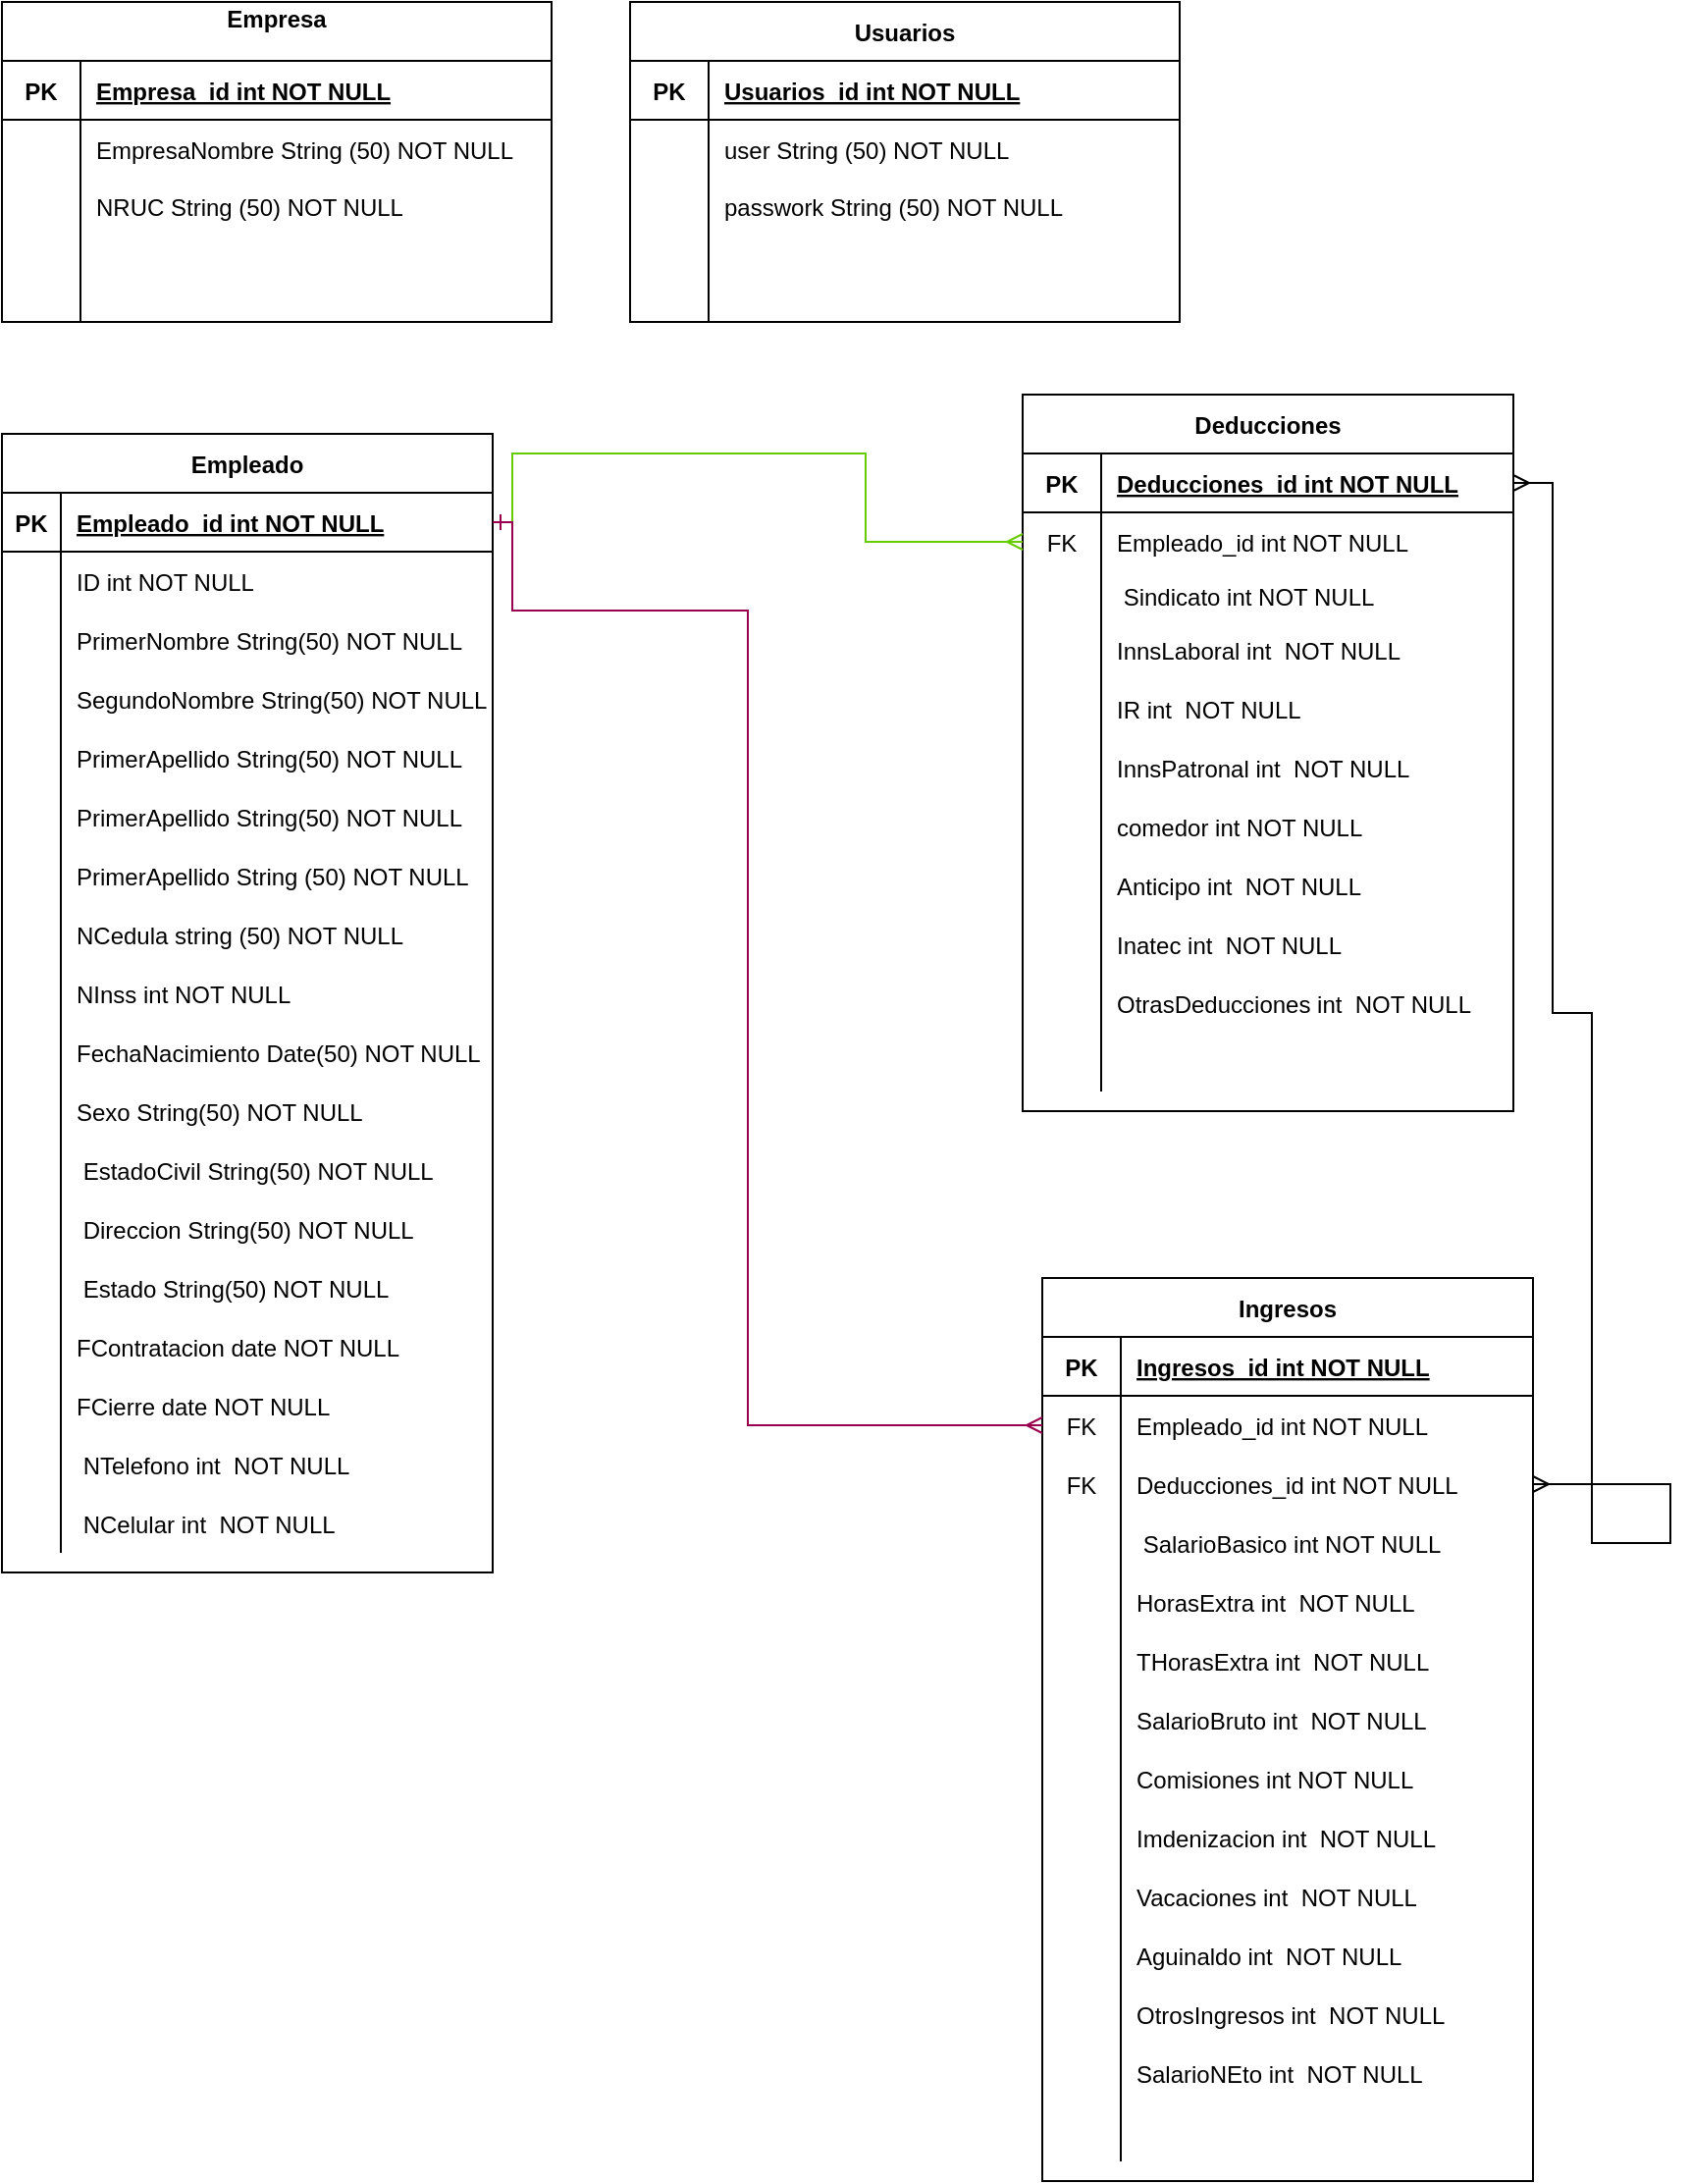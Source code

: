 <mxfile version="24.4.4" type="github">
  <diagram id="R2lEEEUBdFMjLlhIrx00" name="Page-1">
    <mxGraphModel dx="1393" dy="1855" grid="1" gridSize="10" guides="1" tooltips="1" connect="1" arrows="1" fold="1" page="1" pageScale="1" pageWidth="850" pageHeight="1100" math="0" shadow="0" extFonts="Permanent Marker^https://fonts.googleapis.com/css?family=Permanent+Marker">
      <root>
        <mxCell id="0" />
        <mxCell id="1" parent="0" />
        <mxCell id="C-vyLk0tnHw3VtMMgP7b-23" value="Empleado" style="shape=table;startSize=30;container=1;collapsible=1;childLayout=tableLayout;fixedRows=1;rowLines=0;fontStyle=1;align=center;resizeLast=1;" parent="1" vertex="1">
          <mxGeometry x="120" y="120" width="250" height="580" as="geometry" />
        </mxCell>
        <mxCell id="C-vyLk0tnHw3VtMMgP7b-24" value="" style="shape=partialRectangle;collapsible=0;dropTarget=0;pointerEvents=0;fillColor=none;points=[[0,0.5],[1,0.5]];portConstraint=eastwest;top=0;left=0;right=0;bottom=1;" parent="C-vyLk0tnHw3VtMMgP7b-23" vertex="1">
          <mxGeometry y="30" width="250" height="30" as="geometry" />
        </mxCell>
        <mxCell id="C-vyLk0tnHw3VtMMgP7b-25" value="PK" style="shape=partialRectangle;overflow=hidden;connectable=0;fillColor=none;top=0;left=0;bottom=0;right=0;fontStyle=1;" parent="C-vyLk0tnHw3VtMMgP7b-24" vertex="1">
          <mxGeometry width="30" height="30" as="geometry">
            <mxRectangle width="30" height="30" as="alternateBounds" />
          </mxGeometry>
        </mxCell>
        <mxCell id="C-vyLk0tnHw3VtMMgP7b-26" value="Empleado_id int NOT NULL " style="shape=partialRectangle;overflow=hidden;connectable=0;fillColor=none;top=0;left=0;bottom=0;right=0;align=left;spacingLeft=6;fontStyle=5;" parent="C-vyLk0tnHw3VtMMgP7b-24" vertex="1">
          <mxGeometry x="30" width="220" height="30" as="geometry">
            <mxRectangle width="220" height="30" as="alternateBounds" />
          </mxGeometry>
        </mxCell>
        <mxCell id="C-vyLk0tnHw3VtMMgP7b-27" value="" style="shape=partialRectangle;collapsible=0;dropTarget=0;pointerEvents=0;fillColor=none;points=[[0,0.5],[1,0.5]];portConstraint=eastwest;top=0;left=0;right=0;bottom=0;" parent="C-vyLk0tnHw3VtMMgP7b-23" vertex="1">
          <mxGeometry y="60" width="250" height="30" as="geometry" />
        </mxCell>
        <mxCell id="C-vyLk0tnHw3VtMMgP7b-28" value="" style="shape=partialRectangle;overflow=hidden;connectable=0;fillColor=none;top=0;left=0;bottom=0;right=0;" parent="C-vyLk0tnHw3VtMMgP7b-27" vertex="1">
          <mxGeometry width="30" height="30" as="geometry">
            <mxRectangle width="30" height="30" as="alternateBounds" />
          </mxGeometry>
        </mxCell>
        <mxCell id="C-vyLk0tnHw3VtMMgP7b-29" value="ID int NOT NULL" style="shape=partialRectangle;overflow=hidden;connectable=0;fillColor=none;top=0;left=0;bottom=0;right=0;align=left;spacingLeft=6;" parent="C-vyLk0tnHw3VtMMgP7b-27" vertex="1">
          <mxGeometry x="30" width="220" height="30" as="geometry">
            <mxRectangle width="220" height="30" as="alternateBounds" />
          </mxGeometry>
        </mxCell>
        <mxCell id="A4E2rwv6ZbQK4iiTq-O3-273" value="" style="shape=partialRectangle;collapsible=0;dropTarget=0;pointerEvents=0;fillColor=none;points=[[0,0.5],[1,0.5]];portConstraint=eastwest;top=0;left=0;right=0;bottom=0;" parent="C-vyLk0tnHw3VtMMgP7b-23" vertex="1">
          <mxGeometry y="90" width="250" height="30" as="geometry" />
        </mxCell>
        <mxCell id="A4E2rwv6ZbQK4iiTq-O3-274" value="" style="shape=partialRectangle;overflow=hidden;connectable=0;fillColor=none;top=0;left=0;bottom=0;right=0;" parent="A4E2rwv6ZbQK4iiTq-O3-273" vertex="1">
          <mxGeometry width="30" height="30" as="geometry">
            <mxRectangle width="30" height="30" as="alternateBounds" />
          </mxGeometry>
        </mxCell>
        <mxCell id="A4E2rwv6ZbQK4iiTq-O3-275" value="PrimerNombre String(50) NOT NULL" style="shape=partialRectangle;overflow=hidden;connectable=0;fillColor=none;top=0;left=0;bottom=0;right=0;align=left;spacingLeft=6;" parent="A4E2rwv6ZbQK4iiTq-O3-273" vertex="1">
          <mxGeometry x="30" width="220" height="30" as="geometry">
            <mxRectangle width="220" height="30" as="alternateBounds" />
          </mxGeometry>
        </mxCell>
        <mxCell id="A4E2rwv6ZbQK4iiTq-O3-8" value="" style="shape=partialRectangle;collapsible=0;dropTarget=0;pointerEvents=0;fillColor=none;points=[[0,0.5],[1,0.5]];portConstraint=eastwest;top=0;left=0;right=0;bottom=0;" parent="C-vyLk0tnHw3VtMMgP7b-23" vertex="1">
          <mxGeometry y="120" width="250" height="30" as="geometry" />
        </mxCell>
        <mxCell id="A4E2rwv6ZbQK4iiTq-O3-9" value="" style="shape=partialRectangle;overflow=hidden;connectable=0;fillColor=none;top=0;left=0;bottom=0;right=0;" parent="A4E2rwv6ZbQK4iiTq-O3-8" vertex="1">
          <mxGeometry width="30" height="30" as="geometry">
            <mxRectangle width="30" height="30" as="alternateBounds" />
          </mxGeometry>
        </mxCell>
        <mxCell id="A4E2rwv6ZbQK4iiTq-O3-10" value="SegundoNombre String(50) NOT NULL" style="shape=partialRectangle;overflow=hidden;connectable=0;fillColor=none;top=0;left=0;bottom=0;right=0;align=left;spacingLeft=6;" parent="A4E2rwv6ZbQK4iiTq-O3-8" vertex="1">
          <mxGeometry x="30" width="220" height="30" as="geometry">
            <mxRectangle width="220" height="30" as="alternateBounds" />
          </mxGeometry>
        </mxCell>
        <mxCell id="A4E2rwv6ZbQK4iiTq-O3-11" value="" style="shape=partialRectangle;collapsible=0;dropTarget=0;pointerEvents=0;fillColor=none;points=[[0,0.5],[1,0.5]];portConstraint=eastwest;top=0;left=0;right=0;bottom=0;" parent="C-vyLk0tnHw3VtMMgP7b-23" vertex="1">
          <mxGeometry y="150" width="250" height="30" as="geometry" />
        </mxCell>
        <mxCell id="A4E2rwv6ZbQK4iiTq-O3-12" value="" style="shape=partialRectangle;overflow=hidden;connectable=0;fillColor=none;top=0;left=0;bottom=0;right=0;" parent="A4E2rwv6ZbQK4iiTq-O3-11" vertex="1">
          <mxGeometry width="30" height="30" as="geometry">
            <mxRectangle width="30" height="30" as="alternateBounds" />
          </mxGeometry>
        </mxCell>
        <mxCell id="A4E2rwv6ZbQK4iiTq-O3-13" value="PrimerApellido String(50) NOT NULL" style="shape=partialRectangle;overflow=hidden;connectable=0;fillColor=none;top=0;left=0;bottom=0;right=0;align=left;spacingLeft=6;" parent="A4E2rwv6ZbQK4iiTq-O3-11" vertex="1">
          <mxGeometry x="30" width="220" height="30" as="geometry">
            <mxRectangle width="220" height="30" as="alternateBounds" />
          </mxGeometry>
        </mxCell>
        <mxCell id="A4E2rwv6ZbQK4iiTq-O3-27" value="" style="shape=partialRectangle;collapsible=0;dropTarget=0;pointerEvents=0;fillColor=none;points=[[0,0.5],[1,0.5]];portConstraint=eastwest;top=0;left=0;right=0;bottom=0;" parent="C-vyLk0tnHw3VtMMgP7b-23" vertex="1">
          <mxGeometry y="180" width="250" height="30" as="geometry" />
        </mxCell>
        <mxCell id="A4E2rwv6ZbQK4iiTq-O3-28" value="" style="shape=partialRectangle;overflow=hidden;connectable=0;fillColor=none;top=0;left=0;bottom=0;right=0;" parent="A4E2rwv6ZbQK4iiTq-O3-27" vertex="1">
          <mxGeometry width="30" height="30" as="geometry">
            <mxRectangle width="30" height="30" as="alternateBounds" />
          </mxGeometry>
        </mxCell>
        <mxCell id="A4E2rwv6ZbQK4iiTq-O3-29" value="PrimerApellido String(50) NOT NULL" style="shape=partialRectangle;overflow=hidden;connectable=0;fillColor=none;top=0;left=0;bottom=0;right=0;align=left;spacingLeft=6;" parent="A4E2rwv6ZbQK4iiTq-O3-27" vertex="1">
          <mxGeometry x="30" width="220" height="30" as="geometry">
            <mxRectangle width="220" height="30" as="alternateBounds" />
          </mxGeometry>
        </mxCell>
        <mxCell id="A4E2rwv6ZbQK4iiTq-O3-30" value="" style="shape=partialRectangle;collapsible=0;dropTarget=0;pointerEvents=0;fillColor=none;points=[[0,0.5],[1,0.5]];portConstraint=eastwest;top=0;left=0;right=0;bottom=0;" parent="C-vyLk0tnHw3VtMMgP7b-23" vertex="1">
          <mxGeometry y="210" width="250" height="30" as="geometry" />
        </mxCell>
        <mxCell id="A4E2rwv6ZbQK4iiTq-O3-31" value="" style="shape=partialRectangle;overflow=hidden;connectable=0;fillColor=none;top=0;left=0;bottom=0;right=0;" parent="A4E2rwv6ZbQK4iiTq-O3-30" vertex="1">
          <mxGeometry width="30" height="30" as="geometry">
            <mxRectangle width="30" height="30" as="alternateBounds" />
          </mxGeometry>
        </mxCell>
        <mxCell id="A4E2rwv6ZbQK4iiTq-O3-32" value="PrimerApellido String (50) NOT NULL" style="shape=partialRectangle;overflow=hidden;connectable=0;fillColor=none;top=0;left=0;bottom=0;right=0;align=left;spacingLeft=6;" parent="A4E2rwv6ZbQK4iiTq-O3-30" vertex="1">
          <mxGeometry x="30" width="220" height="30" as="geometry">
            <mxRectangle width="220" height="30" as="alternateBounds" />
          </mxGeometry>
        </mxCell>
        <mxCell id="A4E2rwv6ZbQK4iiTq-O3-33" value="" style="shape=partialRectangle;collapsible=0;dropTarget=0;pointerEvents=0;fillColor=none;points=[[0,0.5],[1,0.5]];portConstraint=eastwest;top=0;left=0;right=0;bottom=0;" parent="C-vyLk0tnHw3VtMMgP7b-23" vertex="1">
          <mxGeometry y="240" width="250" height="30" as="geometry" />
        </mxCell>
        <mxCell id="A4E2rwv6ZbQK4iiTq-O3-34" value="" style="shape=partialRectangle;overflow=hidden;connectable=0;fillColor=none;top=0;left=0;bottom=0;right=0;" parent="A4E2rwv6ZbQK4iiTq-O3-33" vertex="1">
          <mxGeometry width="30" height="30" as="geometry">
            <mxRectangle width="30" height="30" as="alternateBounds" />
          </mxGeometry>
        </mxCell>
        <mxCell id="A4E2rwv6ZbQK4iiTq-O3-35" value="NCedula string (50) NOT NULL" style="shape=partialRectangle;overflow=hidden;connectable=0;fillColor=none;top=0;left=0;bottom=0;right=0;align=left;spacingLeft=6;" parent="A4E2rwv6ZbQK4iiTq-O3-33" vertex="1">
          <mxGeometry x="30" width="220" height="30" as="geometry">
            <mxRectangle width="220" height="30" as="alternateBounds" />
          </mxGeometry>
        </mxCell>
        <mxCell id="C-vyLk0tnHw3VtMMgP7b-9" value="" style="shape=partialRectangle;collapsible=0;dropTarget=0;pointerEvents=0;fillColor=none;points=[[0,0.5],[1,0.5]];portConstraint=eastwest;top=0;left=0;right=0;bottom=0;" parent="C-vyLk0tnHw3VtMMgP7b-23" vertex="1">
          <mxGeometry y="270" width="250" height="30" as="geometry" />
        </mxCell>
        <mxCell id="C-vyLk0tnHw3VtMMgP7b-10" value="" style="shape=partialRectangle;overflow=hidden;connectable=0;fillColor=none;top=0;left=0;bottom=0;right=0;" parent="C-vyLk0tnHw3VtMMgP7b-9" vertex="1">
          <mxGeometry width="30" height="30" as="geometry">
            <mxRectangle width="30" height="30" as="alternateBounds" />
          </mxGeometry>
        </mxCell>
        <mxCell id="C-vyLk0tnHw3VtMMgP7b-11" value="NInss int NOT NULL" style="shape=partialRectangle;overflow=hidden;connectable=0;fillColor=none;top=0;left=0;bottom=0;right=0;align=left;spacingLeft=6;" parent="C-vyLk0tnHw3VtMMgP7b-9" vertex="1">
          <mxGeometry x="30" width="220" height="30" as="geometry">
            <mxRectangle width="220" height="30" as="alternateBounds" />
          </mxGeometry>
        </mxCell>
        <mxCell id="A4E2rwv6ZbQK4iiTq-O3-36" value="" style="shape=partialRectangle;collapsible=0;dropTarget=0;pointerEvents=0;fillColor=none;points=[[0,0.5],[1,0.5]];portConstraint=eastwest;top=0;left=0;right=0;bottom=0;" parent="C-vyLk0tnHw3VtMMgP7b-23" vertex="1">
          <mxGeometry y="300" width="250" height="30" as="geometry" />
        </mxCell>
        <mxCell id="A4E2rwv6ZbQK4iiTq-O3-37" value="" style="shape=partialRectangle;overflow=hidden;connectable=0;fillColor=none;top=0;left=0;bottom=0;right=0;" parent="A4E2rwv6ZbQK4iiTq-O3-36" vertex="1">
          <mxGeometry width="30" height="30" as="geometry">
            <mxRectangle width="30" height="30" as="alternateBounds" />
          </mxGeometry>
        </mxCell>
        <mxCell id="A4E2rwv6ZbQK4iiTq-O3-38" value="FechaNacimiento Date(50) NOT NULL" style="shape=partialRectangle;overflow=hidden;connectable=0;fillColor=none;top=0;left=0;bottom=0;right=0;align=left;spacingLeft=6;" parent="A4E2rwv6ZbQK4iiTq-O3-36" vertex="1">
          <mxGeometry x="30" width="220" height="30" as="geometry">
            <mxRectangle width="220" height="30" as="alternateBounds" />
          </mxGeometry>
        </mxCell>
        <mxCell id="A4E2rwv6ZbQK4iiTq-O3-39" value="" style="shape=partialRectangle;collapsible=0;dropTarget=0;pointerEvents=0;fillColor=none;points=[[0,0.5],[1,0.5]];portConstraint=eastwest;top=0;left=0;right=0;bottom=0;" parent="C-vyLk0tnHw3VtMMgP7b-23" vertex="1">
          <mxGeometry y="330" width="250" height="30" as="geometry" />
        </mxCell>
        <mxCell id="A4E2rwv6ZbQK4iiTq-O3-40" value="" style="shape=partialRectangle;overflow=hidden;connectable=0;fillColor=none;top=0;left=0;bottom=0;right=0;" parent="A4E2rwv6ZbQK4iiTq-O3-39" vertex="1">
          <mxGeometry width="30" height="30" as="geometry">
            <mxRectangle width="30" height="30" as="alternateBounds" />
          </mxGeometry>
        </mxCell>
        <mxCell id="A4E2rwv6ZbQK4iiTq-O3-41" value="Sexo String(50) NOT NULL" style="shape=partialRectangle;overflow=hidden;connectable=0;fillColor=none;top=0;left=0;bottom=0;right=0;align=left;spacingLeft=6;" parent="A4E2rwv6ZbQK4iiTq-O3-39" vertex="1">
          <mxGeometry x="30" width="220" height="30" as="geometry">
            <mxRectangle width="220" height="30" as="alternateBounds" />
          </mxGeometry>
        </mxCell>
        <mxCell id="A4E2rwv6ZbQK4iiTq-O3-42" value="" style="shape=partialRectangle;collapsible=0;dropTarget=0;pointerEvents=0;fillColor=none;points=[[0,0.5],[1,0.5]];portConstraint=eastwest;top=0;left=0;right=0;bottom=0;" parent="C-vyLk0tnHw3VtMMgP7b-23" vertex="1">
          <mxGeometry y="360" width="250" height="30" as="geometry" />
        </mxCell>
        <mxCell id="A4E2rwv6ZbQK4iiTq-O3-43" value="" style="shape=partialRectangle;overflow=hidden;connectable=0;fillColor=none;top=0;left=0;bottom=0;right=0;" parent="A4E2rwv6ZbQK4iiTq-O3-42" vertex="1">
          <mxGeometry width="30" height="30" as="geometry">
            <mxRectangle width="30" height="30" as="alternateBounds" />
          </mxGeometry>
        </mxCell>
        <mxCell id="A4E2rwv6ZbQK4iiTq-O3-44" value=" EstadoCivil String(50) NOT NULL" style="shape=partialRectangle;overflow=hidden;connectable=0;fillColor=none;top=0;left=0;bottom=0;right=0;align=left;spacingLeft=6;" parent="A4E2rwv6ZbQK4iiTq-O3-42" vertex="1">
          <mxGeometry x="30" width="220" height="30" as="geometry">
            <mxRectangle width="220" height="30" as="alternateBounds" />
          </mxGeometry>
        </mxCell>
        <mxCell id="A4E2rwv6ZbQK4iiTq-O3-45" value="" style="shape=partialRectangle;collapsible=0;dropTarget=0;pointerEvents=0;fillColor=none;points=[[0,0.5],[1,0.5]];portConstraint=eastwest;top=0;left=0;right=0;bottom=0;" parent="C-vyLk0tnHw3VtMMgP7b-23" vertex="1">
          <mxGeometry y="390" width="250" height="30" as="geometry" />
        </mxCell>
        <mxCell id="A4E2rwv6ZbQK4iiTq-O3-46" value="" style="shape=partialRectangle;overflow=hidden;connectable=0;fillColor=none;top=0;left=0;bottom=0;right=0;" parent="A4E2rwv6ZbQK4iiTq-O3-45" vertex="1">
          <mxGeometry width="30" height="30" as="geometry">
            <mxRectangle width="30" height="30" as="alternateBounds" />
          </mxGeometry>
        </mxCell>
        <mxCell id="A4E2rwv6ZbQK4iiTq-O3-47" value=" Direccion String(50) NOT NULL" style="shape=partialRectangle;overflow=hidden;connectable=0;fillColor=none;top=0;left=0;bottom=0;right=0;align=left;spacingLeft=6;" parent="A4E2rwv6ZbQK4iiTq-O3-45" vertex="1">
          <mxGeometry x="30" width="220" height="30" as="geometry">
            <mxRectangle width="220" height="30" as="alternateBounds" />
          </mxGeometry>
        </mxCell>
        <mxCell id="A4E2rwv6ZbQK4iiTq-O3-94" value="" style="shape=partialRectangle;collapsible=0;dropTarget=0;pointerEvents=0;fillColor=none;points=[[0,0.5],[1,0.5]];portConstraint=eastwest;top=0;left=0;right=0;bottom=0;" parent="C-vyLk0tnHw3VtMMgP7b-23" vertex="1">
          <mxGeometry y="420" width="250" height="30" as="geometry" />
        </mxCell>
        <mxCell id="A4E2rwv6ZbQK4iiTq-O3-95" value="" style="shape=partialRectangle;overflow=hidden;connectable=0;fillColor=none;top=0;left=0;bottom=0;right=0;" parent="A4E2rwv6ZbQK4iiTq-O3-94" vertex="1">
          <mxGeometry width="30" height="30" as="geometry">
            <mxRectangle width="30" height="30" as="alternateBounds" />
          </mxGeometry>
        </mxCell>
        <mxCell id="A4E2rwv6ZbQK4iiTq-O3-96" value=" Estado String(50) NOT NULL" style="shape=partialRectangle;overflow=hidden;connectable=0;fillColor=none;top=0;left=0;bottom=0;right=0;align=left;spacingLeft=6;" parent="A4E2rwv6ZbQK4iiTq-O3-94" vertex="1">
          <mxGeometry x="30" width="220" height="30" as="geometry">
            <mxRectangle width="220" height="30" as="alternateBounds" />
          </mxGeometry>
        </mxCell>
        <mxCell id="A4E2rwv6ZbQK4iiTq-O3-88" value="" style="shape=partialRectangle;collapsible=0;dropTarget=0;pointerEvents=0;fillColor=none;points=[[0,0.5],[1,0.5]];portConstraint=eastwest;top=0;left=0;right=0;bottom=0;" parent="C-vyLk0tnHw3VtMMgP7b-23" vertex="1">
          <mxGeometry y="450" width="250" height="30" as="geometry" />
        </mxCell>
        <mxCell id="A4E2rwv6ZbQK4iiTq-O3-89" value="" style="shape=partialRectangle;overflow=hidden;connectable=0;fillColor=none;top=0;left=0;bottom=0;right=0;" parent="A4E2rwv6ZbQK4iiTq-O3-88" vertex="1">
          <mxGeometry width="30" height="30" as="geometry">
            <mxRectangle width="30" height="30" as="alternateBounds" />
          </mxGeometry>
        </mxCell>
        <mxCell id="A4E2rwv6ZbQK4iiTq-O3-90" value="FContratacion date NOT NULL" style="shape=partialRectangle;overflow=hidden;connectable=0;fillColor=none;top=0;left=0;bottom=0;right=0;align=left;spacingLeft=6;" parent="A4E2rwv6ZbQK4iiTq-O3-88" vertex="1">
          <mxGeometry x="30" width="220" height="30" as="geometry">
            <mxRectangle width="220" height="30" as="alternateBounds" />
          </mxGeometry>
        </mxCell>
        <mxCell id="A4E2rwv6ZbQK4iiTq-O3-91" value="" style="shape=partialRectangle;collapsible=0;dropTarget=0;pointerEvents=0;fillColor=none;points=[[0,0.5],[1,0.5]];portConstraint=eastwest;top=0;left=0;right=0;bottom=0;" parent="C-vyLk0tnHw3VtMMgP7b-23" vertex="1">
          <mxGeometry y="480" width="250" height="30" as="geometry" />
        </mxCell>
        <mxCell id="A4E2rwv6ZbQK4iiTq-O3-92" value="" style="shape=partialRectangle;overflow=hidden;connectable=0;fillColor=none;top=0;left=0;bottom=0;right=0;" parent="A4E2rwv6ZbQK4iiTq-O3-91" vertex="1">
          <mxGeometry width="30" height="30" as="geometry">
            <mxRectangle width="30" height="30" as="alternateBounds" />
          </mxGeometry>
        </mxCell>
        <mxCell id="A4E2rwv6ZbQK4iiTq-O3-93" value="FCierre date NOT NULL" style="shape=partialRectangle;overflow=hidden;connectable=0;fillColor=none;top=0;left=0;bottom=0;right=0;align=left;spacingLeft=6;" parent="A4E2rwv6ZbQK4iiTq-O3-91" vertex="1">
          <mxGeometry x="30" width="220" height="30" as="geometry">
            <mxRectangle width="220" height="30" as="alternateBounds" />
          </mxGeometry>
        </mxCell>
        <mxCell id="A4E2rwv6ZbQK4iiTq-O3-82" value="" style="shape=partialRectangle;collapsible=0;dropTarget=0;pointerEvents=0;fillColor=none;points=[[0,0.5],[1,0.5]];portConstraint=eastwest;top=0;left=0;right=0;bottom=0;" parent="C-vyLk0tnHw3VtMMgP7b-23" vertex="1">
          <mxGeometry y="510" width="250" height="30" as="geometry" />
        </mxCell>
        <mxCell id="A4E2rwv6ZbQK4iiTq-O3-83" value="" style="shape=partialRectangle;overflow=hidden;connectable=0;fillColor=none;top=0;left=0;bottom=0;right=0;" parent="A4E2rwv6ZbQK4iiTq-O3-82" vertex="1">
          <mxGeometry width="30" height="30" as="geometry">
            <mxRectangle width="30" height="30" as="alternateBounds" />
          </mxGeometry>
        </mxCell>
        <mxCell id="A4E2rwv6ZbQK4iiTq-O3-84" value=" NTelefono int  NOT NULL" style="shape=partialRectangle;overflow=hidden;connectable=0;fillColor=none;top=0;left=0;bottom=0;right=0;align=left;spacingLeft=6;" parent="A4E2rwv6ZbQK4iiTq-O3-82" vertex="1">
          <mxGeometry x="30" width="220" height="30" as="geometry">
            <mxRectangle width="220" height="30" as="alternateBounds" />
          </mxGeometry>
        </mxCell>
        <mxCell id="A4E2rwv6ZbQK4iiTq-O3-85" value="" style="shape=partialRectangle;collapsible=0;dropTarget=0;pointerEvents=0;fillColor=none;points=[[0,0.5],[1,0.5]];portConstraint=eastwest;top=0;left=0;right=0;bottom=0;" parent="C-vyLk0tnHw3VtMMgP7b-23" vertex="1">
          <mxGeometry y="540" width="250" height="30" as="geometry" />
        </mxCell>
        <mxCell id="A4E2rwv6ZbQK4iiTq-O3-86" value="" style="shape=partialRectangle;overflow=hidden;connectable=0;fillColor=none;top=0;left=0;bottom=0;right=0;" parent="A4E2rwv6ZbQK4iiTq-O3-85" vertex="1">
          <mxGeometry width="30" height="30" as="geometry">
            <mxRectangle width="30" height="30" as="alternateBounds" />
          </mxGeometry>
        </mxCell>
        <mxCell id="A4E2rwv6ZbQK4iiTq-O3-87" value=" NCelular int  NOT NULL" style="shape=partialRectangle;overflow=hidden;connectable=0;fillColor=none;top=0;left=0;bottom=0;right=0;align=left;spacingLeft=6;" parent="A4E2rwv6ZbQK4iiTq-O3-85" vertex="1">
          <mxGeometry x="30" width="220" height="30" as="geometry">
            <mxRectangle width="220" height="30" as="alternateBounds" />
          </mxGeometry>
        </mxCell>
        <mxCell id="C-vyLk0tnHw3VtMMgP7b-13" value="Deducciones" style="shape=table;startSize=30;container=1;collapsible=1;childLayout=tableLayout;fixedRows=1;rowLines=0;fontStyle=1;align=center;resizeLast=1;" parent="1" vertex="1">
          <mxGeometry x="640" y="100" width="250" height="365" as="geometry" />
        </mxCell>
        <mxCell id="C-vyLk0tnHw3VtMMgP7b-14" value="" style="shape=partialRectangle;collapsible=0;dropTarget=0;pointerEvents=0;fillColor=none;points=[[0,0.5],[1,0.5]];portConstraint=eastwest;top=0;left=0;right=0;bottom=1;" parent="C-vyLk0tnHw3VtMMgP7b-13" vertex="1">
          <mxGeometry y="30" width="250" height="30" as="geometry" />
        </mxCell>
        <mxCell id="C-vyLk0tnHw3VtMMgP7b-15" value="PK" style="shape=partialRectangle;overflow=hidden;connectable=0;fillColor=none;top=0;left=0;bottom=0;right=0;fontStyle=1;" parent="C-vyLk0tnHw3VtMMgP7b-14" vertex="1">
          <mxGeometry width="40" height="30" as="geometry">
            <mxRectangle width="40" height="30" as="alternateBounds" />
          </mxGeometry>
        </mxCell>
        <mxCell id="C-vyLk0tnHw3VtMMgP7b-16" value="Deducciones_id int NOT NULL " style="shape=partialRectangle;overflow=hidden;connectable=0;fillColor=none;top=0;left=0;bottom=0;right=0;align=left;spacingLeft=6;fontStyle=5;" parent="C-vyLk0tnHw3VtMMgP7b-14" vertex="1">
          <mxGeometry x="40" width="210" height="30" as="geometry">
            <mxRectangle width="210" height="30" as="alternateBounds" />
          </mxGeometry>
        </mxCell>
        <mxCell id="C-vyLk0tnHw3VtMMgP7b-17" value="" style="shape=partialRectangle;collapsible=0;dropTarget=0;pointerEvents=0;fillColor=none;points=[[0,0.5],[1,0.5]];portConstraint=eastwest;top=0;left=0;right=0;bottom=0;" parent="C-vyLk0tnHw3VtMMgP7b-13" vertex="1">
          <mxGeometry y="60" width="250" height="30" as="geometry" />
        </mxCell>
        <mxCell id="C-vyLk0tnHw3VtMMgP7b-18" value="FK" style="shape=partialRectangle;overflow=hidden;connectable=0;fillColor=none;top=0;left=0;bottom=0;right=0;" parent="C-vyLk0tnHw3VtMMgP7b-17" vertex="1">
          <mxGeometry width="40" height="30" as="geometry">
            <mxRectangle width="40" height="30" as="alternateBounds" />
          </mxGeometry>
        </mxCell>
        <mxCell id="C-vyLk0tnHw3VtMMgP7b-19" value="Empleado_id int NOT NULL" style="shape=partialRectangle;overflow=hidden;connectable=0;fillColor=none;top=0;left=0;bottom=0;right=0;align=left;spacingLeft=6;" parent="C-vyLk0tnHw3VtMMgP7b-17" vertex="1">
          <mxGeometry x="40" width="210" height="30" as="geometry">
            <mxRectangle width="210" height="30" as="alternateBounds" />
          </mxGeometry>
        </mxCell>
        <mxCell id="A4E2rwv6ZbQK4iiTq-O3-100" value="" style="shape=partialRectangle;collapsible=0;dropTarget=0;pointerEvents=0;fillColor=none;points=[[0,0.5],[1,0.5]];portConstraint=eastwest;top=0;left=0;right=0;bottom=0;" parent="C-vyLk0tnHw3VtMMgP7b-13" vertex="1">
          <mxGeometry y="90" width="250" height="25" as="geometry" />
        </mxCell>
        <mxCell id="A4E2rwv6ZbQK4iiTq-O3-101" value="" style="shape=partialRectangle;overflow=hidden;connectable=0;fillColor=none;top=0;left=0;bottom=0;right=0;" parent="A4E2rwv6ZbQK4iiTq-O3-100" vertex="1">
          <mxGeometry width="40" height="25" as="geometry">
            <mxRectangle width="40" height="25" as="alternateBounds" />
          </mxGeometry>
        </mxCell>
        <mxCell id="A4E2rwv6ZbQK4iiTq-O3-102" value=" Sindicato int NOT NULL" style="shape=partialRectangle;overflow=hidden;connectable=0;fillColor=none;top=0;left=0;bottom=0;right=0;align=left;spacingLeft=6;" parent="A4E2rwv6ZbQK4iiTq-O3-100" vertex="1">
          <mxGeometry x="40" width="210" height="25" as="geometry">
            <mxRectangle width="210" height="25" as="alternateBounds" />
          </mxGeometry>
        </mxCell>
        <mxCell id="A4E2rwv6ZbQK4iiTq-O3-103" value="" style="shape=partialRectangle;collapsible=0;dropTarget=0;pointerEvents=0;fillColor=none;points=[[0,0.5],[1,0.5]];portConstraint=eastwest;top=0;left=0;right=0;bottom=0;" parent="C-vyLk0tnHw3VtMMgP7b-13" vertex="1">
          <mxGeometry y="115" width="250" height="30" as="geometry" />
        </mxCell>
        <mxCell id="A4E2rwv6ZbQK4iiTq-O3-104" value="" style="shape=partialRectangle;overflow=hidden;connectable=0;fillColor=none;top=0;left=0;bottom=0;right=0;" parent="A4E2rwv6ZbQK4iiTq-O3-103" vertex="1">
          <mxGeometry width="40" height="30" as="geometry">
            <mxRectangle width="40" height="30" as="alternateBounds" />
          </mxGeometry>
        </mxCell>
        <mxCell id="A4E2rwv6ZbQK4iiTq-O3-105" value="InnsLaboral int  NOT NULL" style="shape=partialRectangle;overflow=hidden;connectable=0;fillColor=none;top=0;left=0;bottom=0;right=0;align=left;spacingLeft=6;" parent="A4E2rwv6ZbQK4iiTq-O3-103" vertex="1">
          <mxGeometry x="40" width="210" height="30" as="geometry">
            <mxRectangle width="210" height="30" as="alternateBounds" />
          </mxGeometry>
        </mxCell>
        <mxCell id="A4E2rwv6ZbQK4iiTq-O3-116" value="" style="shape=partialRectangle;collapsible=0;dropTarget=0;pointerEvents=0;fillColor=none;points=[[0,0.5],[1,0.5]];portConstraint=eastwest;top=0;left=0;right=0;bottom=0;" parent="C-vyLk0tnHw3VtMMgP7b-13" vertex="1">
          <mxGeometry y="145" width="250" height="30" as="geometry" />
        </mxCell>
        <mxCell id="A4E2rwv6ZbQK4iiTq-O3-117" value="" style="shape=partialRectangle;overflow=hidden;connectable=0;fillColor=none;top=0;left=0;bottom=0;right=0;" parent="A4E2rwv6ZbQK4iiTq-O3-116" vertex="1">
          <mxGeometry width="40" height="30" as="geometry">
            <mxRectangle width="40" height="30" as="alternateBounds" />
          </mxGeometry>
        </mxCell>
        <mxCell id="A4E2rwv6ZbQK4iiTq-O3-118" value="IR int  NOT NULL" style="shape=partialRectangle;overflow=hidden;connectable=0;fillColor=none;top=0;left=0;bottom=0;right=0;align=left;spacingLeft=6;" parent="A4E2rwv6ZbQK4iiTq-O3-116" vertex="1">
          <mxGeometry x="40" width="210" height="30" as="geometry">
            <mxRectangle width="210" height="30" as="alternateBounds" />
          </mxGeometry>
        </mxCell>
        <mxCell id="A4E2rwv6ZbQK4iiTq-O3-119" value="" style="shape=partialRectangle;collapsible=0;dropTarget=0;pointerEvents=0;fillColor=none;points=[[0,0.5],[1,0.5]];portConstraint=eastwest;top=0;left=0;right=0;bottom=0;" parent="C-vyLk0tnHw3VtMMgP7b-13" vertex="1">
          <mxGeometry y="175" width="250" height="30" as="geometry" />
        </mxCell>
        <mxCell id="A4E2rwv6ZbQK4iiTq-O3-120" value="" style="shape=partialRectangle;overflow=hidden;connectable=0;fillColor=none;top=0;left=0;bottom=0;right=0;" parent="A4E2rwv6ZbQK4iiTq-O3-119" vertex="1">
          <mxGeometry width="40" height="30" as="geometry">
            <mxRectangle width="40" height="30" as="alternateBounds" />
          </mxGeometry>
        </mxCell>
        <mxCell id="A4E2rwv6ZbQK4iiTq-O3-121" value="InnsPatronal int  NOT NULL" style="shape=partialRectangle;overflow=hidden;connectable=0;fillColor=none;top=0;left=0;bottom=0;right=0;align=left;spacingLeft=6;" parent="A4E2rwv6ZbQK4iiTq-O3-119" vertex="1">
          <mxGeometry x="40" width="210" height="30" as="geometry">
            <mxRectangle width="210" height="30" as="alternateBounds" />
          </mxGeometry>
        </mxCell>
        <mxCell id="A4E2rwv6ZbQK4iiTq-O3-125" value="" style="shape=partialRectangle;collapsible=0;dropTarget=0;pointerEvents=0;fillColor=none;points=[[0,0.5],[1,0.5]];portConstraint=eastwest;top=0;left=0;right=0;bottom=0;" parent="C-vyLk0tnHw3VtMMgP7b-13" vertex="1">
          <mxGeometry y="205" width="250" height="30" as="geometry" />
        </mxCell>
        <mxCell id="A4E2rwv6ZbQK4iiTq-O3-126" value="" style="shape=partialRectangle;overflow=hidden;connectable=0;fillColor=none;top=0;left=0;bottom=0;right=0;" parent="A4E2rwv6ZbQK4iiTq-O3-125" vertex="1">
          <mxGeometry width="40" height="30" as="geometry">
            <mxRectangle width="40" height="30" as="alternateBounds" />
          </mxGeometry>
        </mxCell>
        <mxCell id="A4E2rwv6ZbQK4iiTq-O3-127" value="comedor int NOT NULL" style="shape=partialRectangle;overflow=hidden;connectable=0;fillColor=none;top=0;left=0;bottom=0;right=0;align=left;spacingLeft=6;" parent="A4E2rwv6ZbQK4iiTq-O3-125" vertex="1">
          <mxGeometry x="40" width="210" height="30" as="geometry">
            <mxRectangle width="210" height="30" as="alternateBounds" />
          </mxGeometry>
        </mxCell>
        <mxCell id="A4E2rwv6ZbQK4iiTq-O3-128" value="" style="shape=partialRectangle;collapsible=0;dropTarget=0;pointerEvents=0;fillColor=none;points=[[0,0.5],[1,0.5]];portConstraint=eastwest;top=0;left=0;right=0;bottom=0;" parent="C-vyLk0tnHw3VtMMgP7b-13" vertex="1">
          <mxGeometry y="235" width="250" height="30" as="geometry" />
        </mxCell>
        <mxCell id="A4E2rwv6ZbQK4iiTq-O3-129" value="" style="shape=partialRectangle;overflow=hidden;connectable=0;fillColor=none;top=0;left=0;bottom=0;right=0;" parent="A4E2rwv6ZbQK4iiTq-O3-128" vertex="1">
          <mxGeometry width="40" height="30" as="geometry">
            <mxRectangle width="40" height="30" as="alternateBounds" />
          </mxGeometry>
        </mxCell>
        <mxCell id="A4E2rwv6ZbQK4iiTq-O3-130" value="Anticipo int  NOT NULL" style="shape=partialRectangle;overflow=hidden;connectable=0;fillColor=none;top=0;left=0;bottom=0;right=0;align=left;spacingLeft=6;" parent="A4E2rwv6ZbQK4iiTq-O3-128" vertex="1">
          <mxGeometry x="40" width="210" height="30" as="geometry">
            <mxRectangle width="210" height="30" as="alternateBounds" />
          </mxGeometry>
        </mxCell>
        <mxCell id="A4E2rwv6ZbQK4iiTq-O3-134" value="" style="shape=partialRectangle;collapsible=0;dropTarget=0;pointerEvents=0;fillColor=none;points=[[0,0.5],[1,0.5]];portConstraint=eastwest;top=0;left=0;right=0;bottom=0;" parent="C-vyLk0tnHw3VtMMgP7b-13" vertex="1">
          <mxGeometry y="265" width="250" height="30" as="geometry" />
        </mxCell>
        <mxCell id="A4E2rwv6ZbQK4iiTq-O3-135" value="" style="shape=partialRectangle;overflow=hidden;connectable=0;fillColor=none;top=0;left=0;bottom=0;right=0;" parent="A4E2rwv6ZbQK4iiTq-O3-134" vertex="1">
          <mxGeometry width="40" height="30" as="geometry">
            <mxRectangle width="40" height="30" as="alternateBounds" />
          </mxGeometry>
        </mxCell>
        <mxCell id="A4E2rwv6ZbQK4iiTq-O3-136" value="Inatec int  NOT NULL" style="shape=partialRectangle;overflow=hidden;connectable=0;fillColor=none;top=0;left=0;bottom=0;right=0;align=left;spacingLeft=6;" parent="A4E2rwv6ZbQK4iiTq-O3-134" vertex="1">
          <mxGeometry x="40" width="210" height="30" as="geometry">
            <mxRectangle width="210" height="30" as="alternateBounds" />
          </mxGeometry>
        </mxCell>
        <mxCell id="A4E2rwv6ZbQK4iiTq-O3-131" value="" style="shape=partialRectangle;collapsible=0;dropTarget=0;pointerEvents=0;fillColor=none;points=[[0,0.5],[1,0.5]];portConstraint=eastwest;top=0;left=0;right=0;bottom=0;" parent="C-vyLk0tnHw3VtMMgP7b-13" vertex="1">
          <mxGeometry y="295" width="250" height="30" as="geometry" />
        </mxCell>
        <mxCell id="A4E2rwv6ZbQK4iiTq-O3-132" value="" style="shape=partialRectangle;overflow=hidden;connectable=0;fillColor=none;top=0;left=0;bottom=0;right=0;" parent="A4E2rwv6ZbQK4iiTq-O3-131" vertex="1">
          <mxGeometry width="40" height="30" as="geometry">
            <mxRectangle width="40" height="30" as="alternateBounds" />
          </mxGeometry>
        </mxCell>
        <mxCell id="A4E2rwv6ZbQK4iiTq-O3-133" value="OtrasDeducciones int  NOT NULL" style="shape=partialRectangle;overflow=hidden;connectable=0;fillColor=none;top=0;left=0;bottom=0;right=0;align=left;spacingLeft=6;" parent="A4E2rwv6ZbQK4iiTq-O3-131" vertex="1">
          <mxGeometry x="40" width="210" height="30" as="geometry">
            <mxRectangle width="210" height="30" as="alternateBounds" />
          </mxGeometry>
        </mxCell>
        <mxCell id="C-vyLk0tnHw3VtMMgP7b-20" value="" style="shape=partialRectangle;collapsible=0;dropTarget=0;pointerEvents=0;fillColor=none;points=[[0,0.5],[1,0.5]];portConstraint=eastwest;top=0;left=0;right=0;bottom=0;" parent="C-vyLk0tnHw3VtMMgP7b-13" vertex="1">
          <mxGeometry y="325" width="250" height="30" as="geometry" />
        </mxCell>
        <mxCell id="C-vyLk0tnHw3VtMMgP7b-21" value="" style="shape=partialRectangle;overflow=hidden;connectable=0;fillColor=none;top=0;left=0;bottom=0;right=0;" parent="C-vyLk0tnHw3VtMMgP7b-20" vertex="1">
          <mxGeometry width="40" height="30" as="geometry">
            <mxRectangle width="40" height="30" as="alternateBounds" />
          </mxGeometry>
        </mxCell>
        <mxCell id="C-vyLk0tnHw3VtMMgP7b-22" value="" style="shape=partialRectangle;overflow=hidden;connectable=0;fillColor=none;top=0;left=0;bottom=0;right=0;align=left;spacingLeft=6;" parent="C-vyLk0tnHw3VtMMgP7b-20" vertex="1">
          <mxGeometry x="40" width="210" height="30" as="geometry">
            <mxRectangle width="210" height="30" as="alternateBounds" />
          </mxGeometry>
        </mxCell>
        <mxCell id="A4E2rwv6ZbQK4iiTq-O3-174" value="Ingresos" style="shape=table;startSize=30;container=1;collapsible=1;childLayout=tableLayout;fixedRows=1;rowLines=0;fontStyle=1;align=center;resizeLast=1;" parent="1" vertex="1">
          <mxGeometry x="650" y="550" width="250" height="460" as="geometry" />
        </mxCell>
        <mxCell id="A4E2rwv6ZbQK4iiTq-O3-175" value="" style="shape=partialRectangle;collapsible=0;dropTarget=0;pointerEvents=0;fillColor=none;points=[[0,0.5],[1,0.5]];portConstraint=eastwest;top=0;left=0;right=0;bottom=1;" parent="A4E2rwv6ZbQK4iiTq-O3-174" vertex="1">
          <mxGeometry y="30" width="250" height="30" as="geometry" />
        </mxCell>
        <mxCell id="A4E2rwv6ZbQK4iiTq-O3-176" value="PK" style="shape=partialRectangle;overflow=hidden;connectable=0;fillColor=none;top=0;left=0;bottom=0;right=0;fontStyle=1;" parent="A4E2rwv6ZbQK4iiTq-O3-175" vertex="1">
          <mxGeometry width="40" height="30" as="geometry">
            <mxRectangle width="40" height="30" as="alternateBounds" />
          </mxGeometry>
        </mxCell>
        <mxCell id="A4E2rwv6ZbQK4iiTq-O3-177" value="Ingresos_id int NOT NULL " style="shape=partialRectangle;overflow=hidden;connectable=0;fillColor=none;top=0;left=0;bottom=0;right=0;align=left;spacingLeft=6;fontStyle=5;" parent="A4E2rwv6ZbQK4iiTq-O3-175" vertex="1">
          <mxGeometry x="40" width="210" height="30" as="geometry">
            <mxRectangle width="210" height="30" as="alternateBounds" />
          </mxGeometry>
        </mxCell>
        <mxCell id="A4E2rwv6ZbQK4iiTq-O3-178" value="" style="shape=partialRectangle;collapsible=0;dropTarget=0;pointerEvents=0;fillColor=none;points=[[0,0.5],[1,0.5]];portConstraint=eastwest;top=0;left=0;right=0;bottom=0;" parent="A4E2rwv6ZbQK4iiTq-O3-174" vertex="1">
          <mxGeometry y="60" width="250" height="30" as="geometry" />
        </mxCell>
        <mxCell id="A4E2rwv6ZbQK4iiTq-O3-179" value="FK" style="shape=partialRectangle;overflow=hidden;connectable=0;fillColor=none;top=0;left=0;bottom=0;right=0;" parent="A4E2rwv6ZbQK4iiTq-O3-178" vertex="1">
          <mxGeometry width="40" height="30" as="geometry">
            <mxRectangle width="40" height="30" as="alternateBounds" />
          </mxGeometry>
        </mxCell>
        <mxCell id="A4E2rwv6ZbQK4iiTq-O3-180" value="Empleado_id int NOT NULL" style="shape=partialRectangle;overflow=hidden;connectable=0;fillColor=none;top=0;left=0;bottom=0;right=0;align=left;spacingLeft=6;" parent="A4E2rwv6ZbQK4iiTq-O3-178" vertex="1">
          <mxGeometry x="40" width="210" height="30" as="geometry">
            <mxRectangle width="210" height="30" as="alternateBounds" />
          </mxGeometry>
        </mxCell>
        <mxCell id="A4E2rwv6ZbQK4iiTq-O3-211" value="" style="shape=partialRectangle;collapsible=0;dropTarget=0;pointerEvents=0;fillColor=none;points=[[0,0.5],[1,0.5]];portConstraint=eastwest;top=0;left=0;right=0;bottom=0;" parent="A4E2rwv6ZbQK4iiTq-O3-174" vertex="1">
          <mxGeometry y="90" width="250" height="30" as="geometry" />
        </mxCell>
        <mxCell id="A4E2rwv6ZbQK4iiTq-O3-212" value="FK" style="shape=partialRectangle;overflow=hidden;connectable=0;fillColor=none;top=0;left=0;bottom=0;right=0;" parent="A4E2rwv6ZbQK4iiTq-O3-211" vertex="1">
          <mxGeometry width="40" height="30" as="geometry">
            <mxRectangle width="40" height="30" as="alternateBounds" />
          </mxGeometry>
        </mxCell>
        <mxCell id="A4E2rwv6ZbQK4iiTq-O3-213" value="Deducciones_id int NOT NULL" style="shape=partialRectangle;overflow=hidden;connectable=0;fillColor=none;top=0;left=0;bottom=0;right=0;align=left;spacingLeft=6;" parent="A4E2rwv6ZbQK4iiTq-O3-211" vertex="1">
          <mxGeometry x="40" width="210" height="30" as="geometry">
            <mxRectangle width="210" height="30" as="alternateBounds" />
          </mxGeometry>
        </mxCell>
        <mxCell id="A4E2rwv6ZbQK4iiTq-O3-184" value="" style="shape=partialRectangle;collapsible=0;dropTarget=0;pointerEvents=0;fillColor=none;points=[[0,0.5],[1,0.5]];portConstraint=eastwest;top=0;left=0;right=0;bottom=0;" parent="A4E2rwv6ZbQK4iiTq-O3-174" vertex="1">
          <mxGeometry y="120" width="250" height="30" as="geometry" />
        </mxCell>
        <mxCell id="A4E2rwv6ZbQK4iiTq-O3-185" value="" style="shape=partialRectangle;overflow=hidden;connectable=0;fillColor=none;top=0;left=0;bottom=0;right=0;" parent="A4E2rwv6ZbQK4iiTq-O3-184" vertex="1">
          <mxGeometry width="40" height="30" as="geometry">
            <mxRectangle width="40" height="30" as="alternateBounds" />
          </mxGeometry>
        </mxCell>
        <mxCell id="A4E2rwv6ZbQK4iiTq-O3-186" value=" SalarioBasico int NOT NULL" style="shape=partialRectangle;overflow=hidden;connectable=0;fillColor=none;top=0;left=0;bottom=0;right=0;align=left;spacingLeft=6;" parent="A4E2rwv6ZbQK4iiTq-O3-184" vertex="1">
          <mxGeometry x="40" width="210" height="30" as="geometry">
            <mxRectangle width="210" height="30" as="alternateBounds" />
          </mxGeometry>
        </mxCell>
        <mxCell id="A4E2rwv6ZbQK4iiTq-O3-187" value="" style="shape=partialRectangle;collapsible=0;dropTarget=0;pointerEvents=0;fillColor=none;points=[[0,0.5],[1,0.5]];portConstraint=eastwest;top=0;left=0;right=0;bottom=0;" parent="A4E2rwv6ZbQK4iiTq-O3-174" vertex="1">
          <mxGeometry y="150" width="250" height="30" as="geometry" />
        </mxCell>
        <mxCell id="A4E2rwv6ZbQK4iiTq-O3-188" value="" style="shape=partialRectangle;overflow=hidden;connectable=0;fillColor=none;top=0;left=0;bottom=0;right=0;" parent="A4E2rwv6ZbQK4iiTq-O3-187" vertex="1">
          <mxGeometry width="40" height="30" as="geometry">
            <mxRectangle width="40" height="30" as="alternateBounds" />
          </mxGeometry>
        </mxCell>
        <mxCell id="A4E2rwv6ZbQK4iiTq-O3-189" value="HorasExtra int  NOT NULL" style="shape=partialRectangle;overflow=hidden;connectable=0;fillColor=none;top=0;left=0;bottom=0;right=0;align=left;spacingLeft=6;" parent="A4E2rwv6ZbQK4iiTq-O3-187" vertex="1">
          <mxGeometry x="40" width="210" height="30" as="geometry">
            <mxRectangle width="210" height="30" as="alternateBounds" />
          </mxGeometry>
        </mxCell>
        <mxCell id="A4E2rwv6ZbQK4iiTq-O3-190" value="" style="shape=partialRectangle;collapsible=0;dropTarget=0;pointerEvents=0;fillColor=none;points=[[0,0.5],[1,0.5]];portConstraint=eastwest;top=0;left=0;right=0;bottom=0;" parent="A4E2rwv6ZbQK4iiTq-O3-174" vertex="1">
          <mxGeometry y="180" width="250" height="30" as="geometry" />
        </mxCell>
        <mxCell id="A4E2rwv6ZbQK4iiTq-O3-191" value="" style="shape=partialRectangle;overflow=hidden;connectable=0;fillColor=none;top=0;left=0;bottom=0;right=0;" parent="A4E2rwv6ZbQK4iiTq-O3-190" vertex="1">
          <mxGeometry width="40" height="30" as="geometry">
            <mxRectangle width="40" height="30" as="alternateBounds" />
          </mxGeometry>
        </mxCell>
        <mxCell id="A4E2rwv6ZbQK4iiTq-O3-192" value="THorasExtra int  NOT NULL" style="shape=partialRectangle;overflow=hidden;connectable=0;fillColor=none;top=0;left=0;bottom=0;right=0;align=left;spacingLeft=6;" parent="A4E2rwv6ZbQK4iiTq-O3-190" vertex="1">
          <mxGeometry x="40" width="210" height="30" as="geometry">
            <mxRectangle width="210" height="30" as="alternateBounds" />
          </mxGeometry>
        </mxCell>
        <mxCell id="A4E2rwv6ZbQK4iiTq-O3-193" value="" style="shape=partialRectangle;collapsible=0;dropTarget=0;pointerEvents=0;fillColor=none;points=[[0,0.5],[1,0.5]];portConstraint=eastwest;top=0;left=0;right=0;bottom=0;" parent="A4E2rwv6ZbQK4iiTq-O3-174" vertex="1">
          <mxGeometry y="210" width="250" height="30" as="geometry" />
        </mxCell>
        <mxCell id="A4E2rwv6ZbQK4iiTq-O3-194" value="" style="shape=partialRectangle;overflow=hidden;connectable=0;fillColor=none;top=0;left=0;bottom=0;right=0;" parent="A4E2rwv6ZbQK4iiTq-O3-193" vertex="1">
          <mxGeometry width="40" height="30" as="geometry">
            <mxRectangle width="40" height="30" as="alternateBounds" />
          </mxGeometry>
        </mxCell>
        <mxCell id="A4E2rwv6ZbQK4iiTq-O3-195" value="SalarioBruto int  NOT NULL" style="shape=partialRectangle;overflow=hidden;connectable=0;fillColor=none;top=0;left=0;bottom=0;right=0;align=left;spacingLeft=6;" parent="A4E2rwv6ZbQK4iiTq-O3-193" vertex="1">
          <mxGeometry x="40" width="210" height="30" as="geometry">
            <mxRectangle width="210" height="30" as="alternateBounds" />
          </mxGeometry>
        </mxCell>
        <mxCell id="A4E2rwv6ZbQK4iiTq-O3-196" value="" style="shape=partialRectangle;collapsible=0;dropTarget=0;pointerEvents=0;fillColor=none;points=[[0,0.5],[1,0.5]];portConstraint=eastwest;top=0;left=0;right=0;bottom=0;" parent="A4E2rwv6ZbQK4iiTq-O3-174" vertex="1">
          <mxGeometry y="240" width="250" height="30" as="geometry" />
        </mxCell>
        <mxCell id="A4E2rwv6ZbQK4iiTq-O3-197" value="" style="shape=partialRectangle;overflow=hidden;connectable=0;fillColor=none;top=0;left=0;bottom=0;right=0;" parent="A4E2rwv6ZbQK4iiTq-O3-196" vertex="1">
          <mxGeometry width="40" height="30" as="geometry">
            <mxRectangle width="40" height="30" as="alternateBounds" />
          </mxGeometry>
        </mxCell>
        <mxCell id="A4E2rwv6ZbQK4iiTq-O3-198" value="Comisiones int NOT NULL" style="shape=partialRectangle;overflow=hidden;connectable=0;fillColor=none;top=0;left=0;bottom=0;right=0;align=left;spacingLeft=6;" parent="A4E2rwv6ZbQK4iiTq-O3-196" vertex="1">
          <mxGeometry x="40" width="210" height="30" as="geometry">
            <mxRectangle width="210" height="30" as="alternateBounds" />
          </mxGeometry>
        </mxCell>
        <mxCell id="A4E2rwv6ZbQK4iiTq-O3-199" value="" style="shape=partialRectangle;collapsible=0;dropTarget=0;pointerEvents=0;fillColor=none;points=[[0,0.5],[1,0.5]];portConstraint=eastwest;top=0;left=0;right=0;bottom=0;" parent="A4E2rwv6ZbQK4iiTq-O3-174" vertex="1">
          <mxGeometry y="270" width="250" height="30" as="geometry" />
        </mxCell>
        <mxCell id="A4E2rwv6ZbQK4iiTq-O3-200" value="" style="shape=partialRectangle;overflow=hidden;connectable=0;fillColor=none;top=0;left=0;bottom=0;right=0;" parent="A4E2rwv6ZbQK4iiTq-O3-199" vertex="1">
          <mxGeometry width="40" height="30" as="geometry">
            <mxRectangle width="40" height="30" as="alternateBounds" />
          </mxGeometry>
        </mxCell>
        <mxCell id="A4E2rwv6ZbQK4iiTq-O3-201" value="Imdenizacion int  NOT NULL" style="shape=partialRectangle;overflow=hidden;connectable=0;fillColor=none;top=0;left=0;bottom=0;right=0;align=left;spacingLeft=6;" parent="A4E2rwv6ZbQK4iiTq-O3-199" vertex="1">
          <mxGeometry x="40" width="210" height="30" as="geometry">
            <mxRectangle width="210" height="30" as="alternateBounds" />
          </mxGeometry>
        </mxCell>
        <mxCell id="A4E2rwv6ZbQK4iiTq-O3-202" value="" style="shape=partialRectangle;collapsible=0;dropTarget=0;pointerEvents=0;fillColor=none;points=[[0,0.5],[1,0.5]];portConstraint=eastwest;top=0;left=0;right=0;bottom=0;" parent="A4E2rwv6ZbQK4iiTq-O3-174" vertex="1">
          <mxGeometry y="300" width="250" height="30" as="geometry" />
        </mxCell>
        <mxCell id="A4E2rwv6ZbQK4iiTq-O3-203" value="" style="shape=partialRectangle;overflow=hidden;connectable=0;fillColor=none;top=0;left=0;bottom=0;right=0;" parent="A4E2rwv6ZbQK4iiTq-O3-202" vertex="1">
          <mxGeometry width="40" height="30" as="geometry">
            <mxRectangle width="40" height="30" as="alternateBounds" />
          </mxGeometry>
        </mxCell>
        <mxCell id="A4E2rwv6ZbQK4iiTq-O3-204" value="Vacaciones int  NOT NULL" style="shape=partialRectangle;overflow=hidden;connectable=0;fillColor=none;top=0;left=0;bottom=0;right=0;align=left;spacingLeft=6;" parent="A4E2rwv6ZbQK4iiTq-O3-202" vertex="1">
          <mxGeometry x="40" width="210" height="30" as="geometry">
            <mxRectangle width="210" height="30" as="alternateBounds" />
          </mxGeometry>
        </mxCell>
        <mxCell id="A4E2rwv6ZbQK4iiTq-O3-205" value="" style="shape=partialRectangle;collapsible=0;dropTarget=0;pointerEvents=0;fillColor=none;points=[[0,0.5],[1,0.5]];portConstraint=eastwest;top=0;left=0;right=0;bottom=0;" parent="A4E2rwv6ZbQK4iiTq-O3-174" vertex="1">
          <mxGeometry y="330" width="250" height="30" as="geometry" />
        </mxCell>
        <mxCell id="A4E2rwv6ZbQK4iiTq-O3-206" value="" style="shape=partialRectangle;overflow=hidden;connectable=0;fillColor=none;top=0;left=0;bottom=0;right=0;" parent="A4E2rwv6ZbQK4iiTq-O3-205" vertex="1">
          <mxGeometry width="40" height="30" as="geometry">
            <mxRectangle width="40" height="30" as="alternateBounds" />
          </mxGeometry>
        </mxCell>
        <mxCell id="A4E2rwv6ZbQK4iiTq-O3-207" value="Aguinaldo int  NOT NULL" style="shape=partialRectangle;overflow=hidden;connectable=0;fillColor=none;top=0;left=0;bottom=0;right=0;align=left;spacingLeft=6;" parent="A4E2rwv6ZbQK4iiTq-O3-205" vertex="1">
          <mxGeometry x="40" width="210" height="30" as="geometry">
            <mxRectangle width="210" height="30" as="alternateBounds" />
          </mxGeometry>
        </mxCell>
        <mxCell id="A4E2rwv6ZbQK4iiTq-O3-214" value="" style="shape=partialRectangle;collapsible=0;dropTarget=0;pointerEvents=0;fillColor=none;points=[[0,0.5],[1,0.5]];portConstraint=eastwest;top=0;left=0;right=0;bottom=0;" parent="A4E2rwv6ZbQK4iiTq-O3-174" vertex="1">
          <mxGeometry y="360" width="250" height="30" as="geometry" />
        </mxCell>
        <mxCell id="A4E2rwv6ZbQK4iiTq-O3-215" value="" style="shape=partialRectangle;overflow=hidden;connectable=0;fillColor=none;top=0;left=0;bottom=0;right=0;" parent="A4E2rwv6ZbQK4iiTq-O3-214" vertex="1">
          <mxGeometry width="40" height="30" as="geometry">
            <mxRectangle width="40" height="30" as="alternateBounds" />
          </mxGeometry>
        </mxCell>
        <mxCell id="A4E2rwv6ZbQK4iiTq-O3-216" value="OtrosIngresos int  NOT NULL" style="shape=partialRectangle;overflow=hidden;connectable=0;fillColor=none;top=0;left=0;bottom=0;right=0;align=left;spacingLeft=6;" parent="A4E2rwv6ZbQK4iiTq-O3-214" vertex="1">
          <mxGeometry x="40" width="210" height="30" as="geometry">
            <mxRectangle width="210" height="30" as="alternateBounds" />
          </mxGeometry>
        </mxCell>
        <mxCell id="A4E2rwv6ZbQK4iiTq-O3-217" value="" style="shape=partialRectangle;collapsible=0;dropTarget=0;pointerEvents=0;fillColor=none;points=[[0,0.5],[1,0.5]];portConstraint=eastwest;top=0;left=0;right=0;bottom=0;" parent="A4E2rwv6ZbQK4iiTq-O3-174" vertex="1">
          <mxGeometry y="390" width="250" height="30" as="geometry" />
        </mxCell>
        <mxCell id="A4E2rwv6ZbQK4iiTq-O3-218" value="" style="shape=partialRectangle;overflow=hidden;connectable=0;fillColor=none;top=0;left=0;bottom=0;right=0;" parent="A4E2rwv6ZbQK4iiTq-O3-217" vertex="1">
          <mxGeometry width="40" height="30" as="geometry">
            <mxRectangle width="40" height="30" as="alternateBounds" />
          </mxGeometry>
        </mxCell>
        <mxCell id="A4E2rwv6ZbQK4iiTq-O3-219" value="SalarioNEto int  NOT NULL" style="shape=partialRectangle;overflow=hidden;connectable=0;fillColor=none;top=0;left=0;bottom=0;right=0;align=left;spacingLeft=6;" parent="A4E2rwv6ZbQK4iiTq-O3-217" vertex="1">
          <mxGeometry x="40" width="210" height="30" as="geometry">
            <mxRectangle width="210" height="30" as="alternateBounds" />
          </mxGeometry>
        </mxCell>
        <mxCell id="A4E2rwv6ZbQK4iiTq-O3-208" value="" style="shape=partialRectangle;collapsible=0;dropTarget=0;pointerEvents=0;fillColor=none;points=[[0,0.5],[1,0.5]];portConstraint=eastwest;top=0;left=0;right=0;bottom=0;" parent="A4E2rwv6ZbQK4iiTq-O3-174" vertex="1">
          <mxGeometry y="420" width="250" height="30" as="geometry" />
        </mxCell>
        <mxCell id="A4E2rwv6ZbQK4iiTq-O3-209" value="" style="shape=partialRectangle;overflow=hidden;connectable=0;fillColor=none;top=0;left=0;bottom=0;right=0;" parent="A4E2rwv6ZbQK4iiTq-O3-208" vertex="1">
          <mxGeometry width="40" height="30" as="geometry">
            <mxRectangle width="40" height="30" as="alternateBounds" />
          </mxGeometry>
        </mxCell>
        <mxCell id="A4E2rwv6ZbQK4iiTq-O3-210" value="" style="shape=partialRectangle;overflow=hidden;connectable=0;fillColor=none;top=0;left=0;bottom=0;right=0;align=left;spacingLeft=6;" parent="A4E2rwv6ZbQK4iiTq-O3-208" vertex="1">
          <mxGeometry x="40" width="210" height="30" as="geometry">
            <mxRectangle width="210" height="30" as="alternateBounds" />
          </mxGeometry>
        </mxCell>
        <mxCell id="A4E2rwv6ZbQK4iiTq-O3-226" style="edgeStyle=orthogonalEdgeStyle;rounded=0;orthogonalLoop=1;jettySize=auto;html=1;exitX=1;exitY=0.5;exitDx=0;exitDy=0;entryX=0;entryY=0.5;entryDx=0;entryDy=0;startArrow=ERone;startFill=0;endArrow=ERmany;endFill=0;strokeColor=#66CC00;" parent="1" source="C-vyLk0tnHw3VtMMgP7b-24" target="C-vyLk0tnHw3VtMMgP7b-17" edge="1">
          <mxGeometry relative="1" as="geometry">
            <Array as="points">
              <mxPoint x="380" y="165" />
              <mxPoint x="380" y="130" />
              <mxPoint x="560" y="130" />
              <mxPoint x="560" y="175" />
            </Array>
          </mxGeometry>
        </mxCell>
        <mxCell id="A4E2rwv6ZbQK4iiTq-O3-233" style="edgeStyle=orthogonalEdgeStyle;rounded=0;orthogonalLoop=1;jettySize=auto;html=1;exitX=1;exitY=0.5;exitDx=0;exitDy=0;endArrow=ERmany;endFill=0;startArrow=ERmany;startFill=0;" parent="1" source="C-vyLk0tnHw3VtMMgP7b-14" target="A4E2rwv6ZbQK4iiTq-O3-211" edge="1">
          <mxGeometry relative="1" as="geometry">
            <Array as="points">
              <mxPoint x="910" y="145" />
              <mxPoint x="910" y="415" />
              <mxPoint x="930" y="415" />
              <mxPoint x="930" y="685" />
              <mxPoint x="970" y="685" />
              <mxPoint x="970" y="655" />
            </Array>
          </mxGeometry>
        </mxCell>
        <mxCell id="A4E2rwv6ZbQK4iiTq-O3-234" style="edgeStyle=orthogonalEdgeStyle;rounded=0;orthogonalLoop=1;jettySize=auto;html=1;exitX=1;exitY=0.5;exitDx=0;exitDy=0;startArrow=ERone;startFill=0;endArrow=ERmany;endFill=0;strokeColor=#99004D;" parent="1" source="C-vyLk0tnHw3VtMMgP7b-24" target="A4E2rwv6ZbQK4iiTq-O3-178" edge="1">
          <mxGeometry relative="1" as="geometry">
            <Array as="points">
              <mxPoint x="380" y="165" />
              <mxPoint x="380" y="210" />
              <mxPoint x="500" y="210" />
              <mxPoint x="500" y="625" />
            </Array>
          </mxGeometry>
        </mxCell>
        <mxCell id="A4E2rwv6ZbQK4iiTq-O3-236" value="Empresa&#xa;" style="shape=table;startSize=30;container=1;collapsible=1;childLayout=tableLayout;fixedRows=1;rowLines=0;fontStyle=1;align=center;resizeLast=1;" parent="1" vertex="1">
          <mxGeometry x="120" y="-100" width="280" height="163" as="geometry" />
        </mxCell>
        <mxCell id="A4E2rwv6ZbQK4iiTq-O3-237" value="" style="shape=partialRectangle;collapsible=0;dropTarget=0;pointerEvents=0;fillColor=none;points=[[0,0.5],[1,0.5]];portConstraint=eastwest;top=0;left=0;right=0;bottom=1;" parent="A4E2rwv6ZbQK4iiTq-O3-236" vertex="1">
          <mxGeometry y="30" width="280" height="30" as="geometry" />
        </mxCell>
        <mxCell id="A4E2rwv6ZbQK4iiTq-O3-238" value="PK" style="shape=partialRectangle;overflow=hidden;connectable=0;fillColor=none;top=0;left=0;bottom=0;right=0;fontStyle=1;" parent="A4E2rwv6ZbQK4iiTq-O3-237" vertex="1">
          <mxGeometry width="40" height="30" as="geometry">
            <mxRectangle width="40" height="30" as="alternateBounds" />
          </mxGeometry>
        </mxCell>
        <mxCell id="A4E2rwv6ZbQK4iiTq-O3-239" value="Empresa_id int NOT NULL " style="shape=partialRectangle;overflow=hidden;connectable=0;fillColor=none;top=0;left=0;bottom=0;right=0;align=left;spacingLeft=6;fontStyle=5;" parent="A4E2rwv6ZbQK4iiTq-O3-237" vertex="1">
          <mxGeometry x="40" width="240" height="30" as="geometry">
            <mxRectangle width="240" height="30" as="alternateBounds" />
          </mxGeometry>
        </mxCell>
        <mxCell id="A4E2rwv6ZbQK4iiTq-O3-240" value="" style="shape=partialRectangle;collapsible=0;dropTarget=0;pointerEvents=0;fillColor=none;points=[[0,0.5],[1,0.5]];portConstraint=eastwest;top=0;left=0;right=0;bottom=0;" parent="A4E2rwv6ZbQK4iiTq-O3-236" vertex="1">
          <mxGeometry y="60" width="280" height="30" as="geometry" />
        </mxCell>
        <mxCell id="A4E2rwv6ZbQK4iiTq-O3-241" value="" style="shape=partialRectangle;overflow=hidden;connectable=0;fillColor=none;top=0;left=0;bottom=0;right=0;" parent="A4E2rwv6ZbQK4iiTq-O3-240" vertex="1">
          <mxGeometry width="40" height="30" as="geometry">
            <mxRectangle width="40" height="30" as="alternateBounds" />
          </mxGeometry>
        </mxCell>
        <mxCell id="A4E2rwv6ZbQK4iiTq-O3-242" value="EmpresaNombre String (50) NOT NULL" style="shape=partialRectangle;overflow=hidden;connectable=0;fillColor=none;top=0;left=0;bottom=0;right=0;align=left;spacingLeft=6;" parent="A4E2rwv6ZbQK4iiTq-O3-240" vertex="1">
          <mxGeometry x="40" width="240" height="30" as="geometry">
            <mxRectangle width="240" height="30" as="alternateBounds" />
          </mxGeometry>
        </mxCell>
        <mxCell id="A4E2rwv6ZbQK4iiTq-O3-243" value="" style="shape=partialRectangle;collapsible=0;dropTarget=0;pointerEvents=0;fillColor=none;points=[[0,0.5],[1,0.5]];portConstraint=eastwest;top=0;left=0;right=0;bottom=0;" parent="A4E2rwv6ZbQK4iiTq-O3-236" vertex="1">
          <mxGeometry y="90" width="280" height="28" as="geometry" />
        </mxCell>
        <mxCell id="A4E2rwv6ZbQK4iiTq-O3-244" value="" style="shape=partialRectangle;overflow=hidden;connectable=0;fillColor=none;top=0;left=0;bottom=0;right=0;" parent="A4E2rwv6ZbQK4iiTq-O3-243" vertex="1">
          <mxGeometry width="40" height="28" as="geometry">
            <mxRectangle width="40" height="28" as="alternateBounds" />
          </mxGeometry>
        </mxCell>
        <mxCell id="A4E2rwv6ZbQK4iiTq-O3-245" value="NRUC String (50) NOT NULL" style="shape=partialRectangle;overflow=hidden;connectable=0;fillColor=none;top=0;left=0;bottom=0;right=0;align=left;spacingLeft=6;" parent="A4E2rwv6ZbQK4iiTq-O3-243" vertex="1">
          <mxGeometry x="40" width="240" height="28" as="geometry">
            <mxRectangle width="240" height="28" as="alternateBounds" />
          </mxGeometry>
        </mxCell>
        <mxCell id="A4E2rwv6ZbQK4iiTq-O3-246" value="" style="shape=partialRectangle;collapsible=0;dropTarget=0;pointerEvents=0;fillColor=none;points=[[0,0.5],[1,0.5]];portConstraint=eastwest;top=0;left=0;right=0;bottom=0;" parent="A4E2rwv6ZbQK4iiTq-O3-236" vertex="1">
          <mxGeometry y="118" width="280" height="25" as="geometry" />
        </mxCell>
        <mxCell id="A4E2rwv6ZbQK4iiTq-O3-247" value="" style="shape=partialRectangle;overflow=hidden;connectable=0;fillColor=none;top=0;left=0;bottom=0;right=0;" parent="A4E2rwv6ZbQK4iiTq-O3-246" vertex="1">
          <mxGeometry width="40" height="25" as="geometry">
            <mxRectangle width="40" height="25" as="alternateBounds" />
          </mxGeometry>
        </mxCell>
        <mxCell id="A4E2rwv6ZbQK4iiTq-O3-248" value="" style="shape=partialRectangle;overflow=hidden;connectable=0;fillColor=none;top=0;left=0;bottom=0;right=0;align=left;spacingLeft=6;" parent="A4E2rwv6ZbQK4iiTq-O3-246" vertex="1">
          <mxGeometry x="40" width="240" height="25" as="geometry">
            <mxRectangle width="240" height="25" as="alternateBounds" />
          </mxGeometry>
        </mxCell>
        <mxCell id="A4E2rwv6ZbQK4iiTq-O3-270" value="" style="shape=partialRectangle;collapsible=0;dropTarget=0;pointerEvents=0;fillColor=none;points=[[0,0.5],[1,0.5]];portConstraint=eastwest;top=0;left=0;right=0;bottom=0;" parent="A4E2rwv6ZbQK4iiTq-O3-236" vertex="1">
          <mxGeometry y="143" width="280" height="20" as="geometry" />
        </mxCell>
        <mxCell id="A4E2rwv6ZbQK4iiTq-O3-271" value="" style="shape=partialRectangle;overflow=hidden;connectable=0;fillColor=none;top=0;left=0;bottom=0;right=0;" parent="A4E2rwv6ZbQK4iiTq-O3-270" vertex="1">
          <mxGeometry width="40" height="20" as="geometry">
            <mxRectangle width="40" height="20" as="alternateBounds" />
          </mxGeometry>
        </mxCell>
        <mxCell id="A4E2rwv6ZbQK4iiTq-O3-272" value="" style="shape=partialRectangle;overflow=hidden;connectable=0;fillColor=none;top=0;left=0;bottom=0;right=0;align=left;spacingLeft=6;" parent="A4E2rwv6ZbQK4iiTq-O3-270" vertex="1">
          <mxGeometry x="40" width="240" height="20" as="geometry">
            <mxRectangle width="240" height="20" as="alternateBounds" />
          </mxGeometry>
        </mxCell>
        <mxCell id="4l_GCPEit_eO3FPsHIOF-17" value="Usuarios" style="shape=table;startSize=30;container=1;collapsible=1;childLayout=tableLayout;fixedRows=1;rowLines=0;fontStyle=1;align=center;resizeLast=1;" parent="1" vertex="1">
          <mxGeometry x="440" y="-100" width="280" height="163" as="geometry" />
        </mxCell>
        <mxCell id="4l_GCPEit_eO3FPsHIOF-18" value="" style="shape=partialRectangle;collapsible=0;dropTarget=0;pointerEvents=0;fillColor=none;points=[[0,0.5],[1,0.5]];portConstraint=eastwest;top=0;left=0;right=0;bottom=1;" parent="4l_GCPEit_eO3FPsHIOF-17" vertex="1">
          <mxGeometry y="30" width="280" height="30" as="geometry" />
        </mxCell>
        <mxCell id="4l_GCPEit_eO3FPsHIOF-19" value="PK" style="shape=partialRectangle;overflow=hidden;connectable=0;fillColor=none;top=0;left=0;bottom=0;right=0;fontStyle=1;" parent="4l_GCPEit_eO3FPsHIOF-18" vertex="1">
          <mxGeometry width="40" height="30" as="geometry">
            <mxRectangle width="40" height="30" as="alternateBounds" />
          </mxGeometry>
        </mxCell>
        <mxCell id="4l_GCPEit_eO3FPsHIOF-20" value="Usuarios_id int NOT NULL " style="shape=partialRectangle;overflow=hidden;connectable=0;fillColor=none;top=0;left=0;bottom=0;right=0;align=left;spacingLeft=6;fontStyle=5;" parent="4l_GCPEit_eO3FPsHIOF-18" vertex="1">
          <mxGeometry x="40" width="240" height="30" as="geometry">
            <mxRectangle width="240" height="30" as="alternateBounds" />
          </mxGeometry>
        </mxCell>
        <mxCell id="4l_GCPEit_eO3FPsHIOF-21" value="" style="shape=partialRectangle;collapsible=0;dropTarget=0;pointerEvents=0;fillColor=none;points=[[0,0.5],[1,0.5]];portConstraint=eastwest;top=0;left=0;right=0;bottom=0;" parent="4l_GCPEit_eO3FPsHIOF-17" vertex="1">
          <mxGeometry y="60" width="280" height="30" as="geometry" />
        </mxCell>
        <mxCell id="4l_GCPEit_eO3FPsHIOF-22" value="" style="shape=partialRectangle;overflow=hidden;connectable=0;fillColor=none;top=0;left=0;bottom=0;right=0;" parent="4l_GCPEit_eO3FPsHIOF-21" vertex="1">
          <mxGeometry width="40" height="30" as="geometry">
            <mxRectangle width="40" height="30" as="alternateBounds" />
          </mxGeometry>
        </mxCell>
        <mxCell id="4l_GCPEit_eO3FPsHIOF-23" value="user String (50) NOT NULL" style="shape=partialRectangle;overflow=hidden;connectable=0;fillColor=none;top=0;left=0;bottom=0;right=0;align=left;spacingLeft=6;" parent="4l_GCPEit_eO3FPsHIOF-21" vertex="1">
          <mxGeometry x="40" width="240" height="30" as="geometry">
            <mxRectangle width="240" height="30" as="alternateBounds" />
          </mxGeometry>
        </mxCell>
        <mxCell id="4l_GCPEit_eO3FPsHIOF-24" value="" style="shape=partialRectangle;collapsible=0;dropTarget=0;pointerEvents=0;fillColor=none;points=[[0,0.5],[1,0.5]];portConstraint=eastwest;top=0;left=0;right=0;bottom=0;" parent="4l_GCPEit_eO3FPsHIOF-17" vertex="1">
          <mxGeometry y="90" width="280" height="28" as="geometry" />
        </mxCell>
        <mxCell id="4l_GCPEit_eO3FPsHIOF-25" value="" style="shape=partialRectangle;overflow=hidden;connectable=0;fillColor=none;top=0;left=0;bottom=0;right=0;" parent="4l_GCPEit_eO3FPsHIOF-24" vertex="1">
          <mxGeometry width="40" height="28" as="geometry">
            <mxRectangle width="40" height="28" as="alternateBounds" />
          </mxGeometry>
        </mxCell>
        <mxCell id="4l_GCPEit_eO3FPsHIOF-26" value="passwork String (50) NOT NULL" style="shape=partialRectangle;overflow=hidden;connectable=0;fillColor=none;top=0;left=0;bottom=0;right=0;align=left;spacingLeft=6;" parent="4l_GCPEit_eO3FPsHIOF-24" vertex="1">
          <mxGeometry x="40" width="240" height="28" as="geometry">
            <mxRectangle width="240" height="28" as="alternateBounds" />
          </mxGeometry>
        </mxCell>
        <mxCell id="4l_GCPEit_eO3FPsHIOF-27" value="" style="shape=partialRectangle;collapsible=0;dropTarget=0;pointerEvents=0;fillColor=none;points=[[0,0.5],[1,0.5]];portConstraint=eastwest;top=0;left=0;right=0;bottom=0;" parent="4l_GCPEit_eO3FPsHIOF-17" vertex="1">
          <mxGeometry y="118" width="280" height="25" as="geometry" />
        </mxCell>
        <mxCell id="4l_GCPEit_eO3FPsHIOF-28" value="" style="shape=partialRectangle;overflow=hidden;connectable=0;fillColor=none;top=0;left=0;bottom=0;right=0;" parent="4l_GCPEit_eO3FPsHIOF-27" vertex="1">
          <mxGeometry width="40" height="25" as="geometry">
            <mxRectangle width="40" height="25" as="alternateBounds" />
          </mxGeometry>
        </mxCell>
        <mxCell id="4l_GCPEit_eO3FPsHIOF-29" value="" style="shape=partialRectangle;overflow=hidden;connectable=0;fillColor=none;top=0;left=0;bottom=0;right=0;align=left;spacingLeft=6;" parent="4l_GCPEit_eO3FPsHIOF-27" vertex="1">
          <mxGeometry x="40" width="240" height="25" as="geometry">
            <mxRectangle width="240" height="25" as="alternateBounds" />
          </mxGeometry>
        </mxCell>
        <mxCell id="4l_GCPEit_eO3FPsHIOF-30" value="" style="shape=partialRectangle;collapsible=0;dropTarget=0;pointerEvents=0;fillColor=none;points=[[0,0.5],[1,0.5]];portConstraint=eastwest;top=0;left=0;right=0;bottom=0;" parent="4l_GCPEit_eO3FPsHIOF-17" vertex="1">
          <mxGeometry y="143" width="280" height="20" as="geometry" />
        </mxCell>
        <mxCell id="4l_GCPEit_eO3FPsHIOF-31" value="" style="shape=partialRectangle;overflow=hidden;connectable=0;fillColor=none;top=0;left=0;bottom=0;right=0;" parent="4l_GCPEit_eO3FPsHIOF-30" vertex="1">
          <mxGeometry width="40" height="20" as="geometry">
            <mxRectangle width="40" height="20" as="alternateBounds" />
          </mxGeometry>
        </mxCell>
        <mxCell id="4l_GCPEit_eO3FPsHIOF-32" value="" style="shape=partialRectangle;overflow=hidden;connectable=0;fillColor=none;top=0;left=0;bottom=0;right=0;align=left;spacingLeft=6;" parent="4l_GCPEit_eO3FPsHIOF-30" vertex="1">
          <mxGeometry x="40" width="240" height="20" as="geometry">
            <mxRectangle width="240" height="20" as="alternateBounds" />
          </mxGeometry>
        </mxCell>
      </root>
    </mxGraphModel>
  </diagram>
</mxfile>
